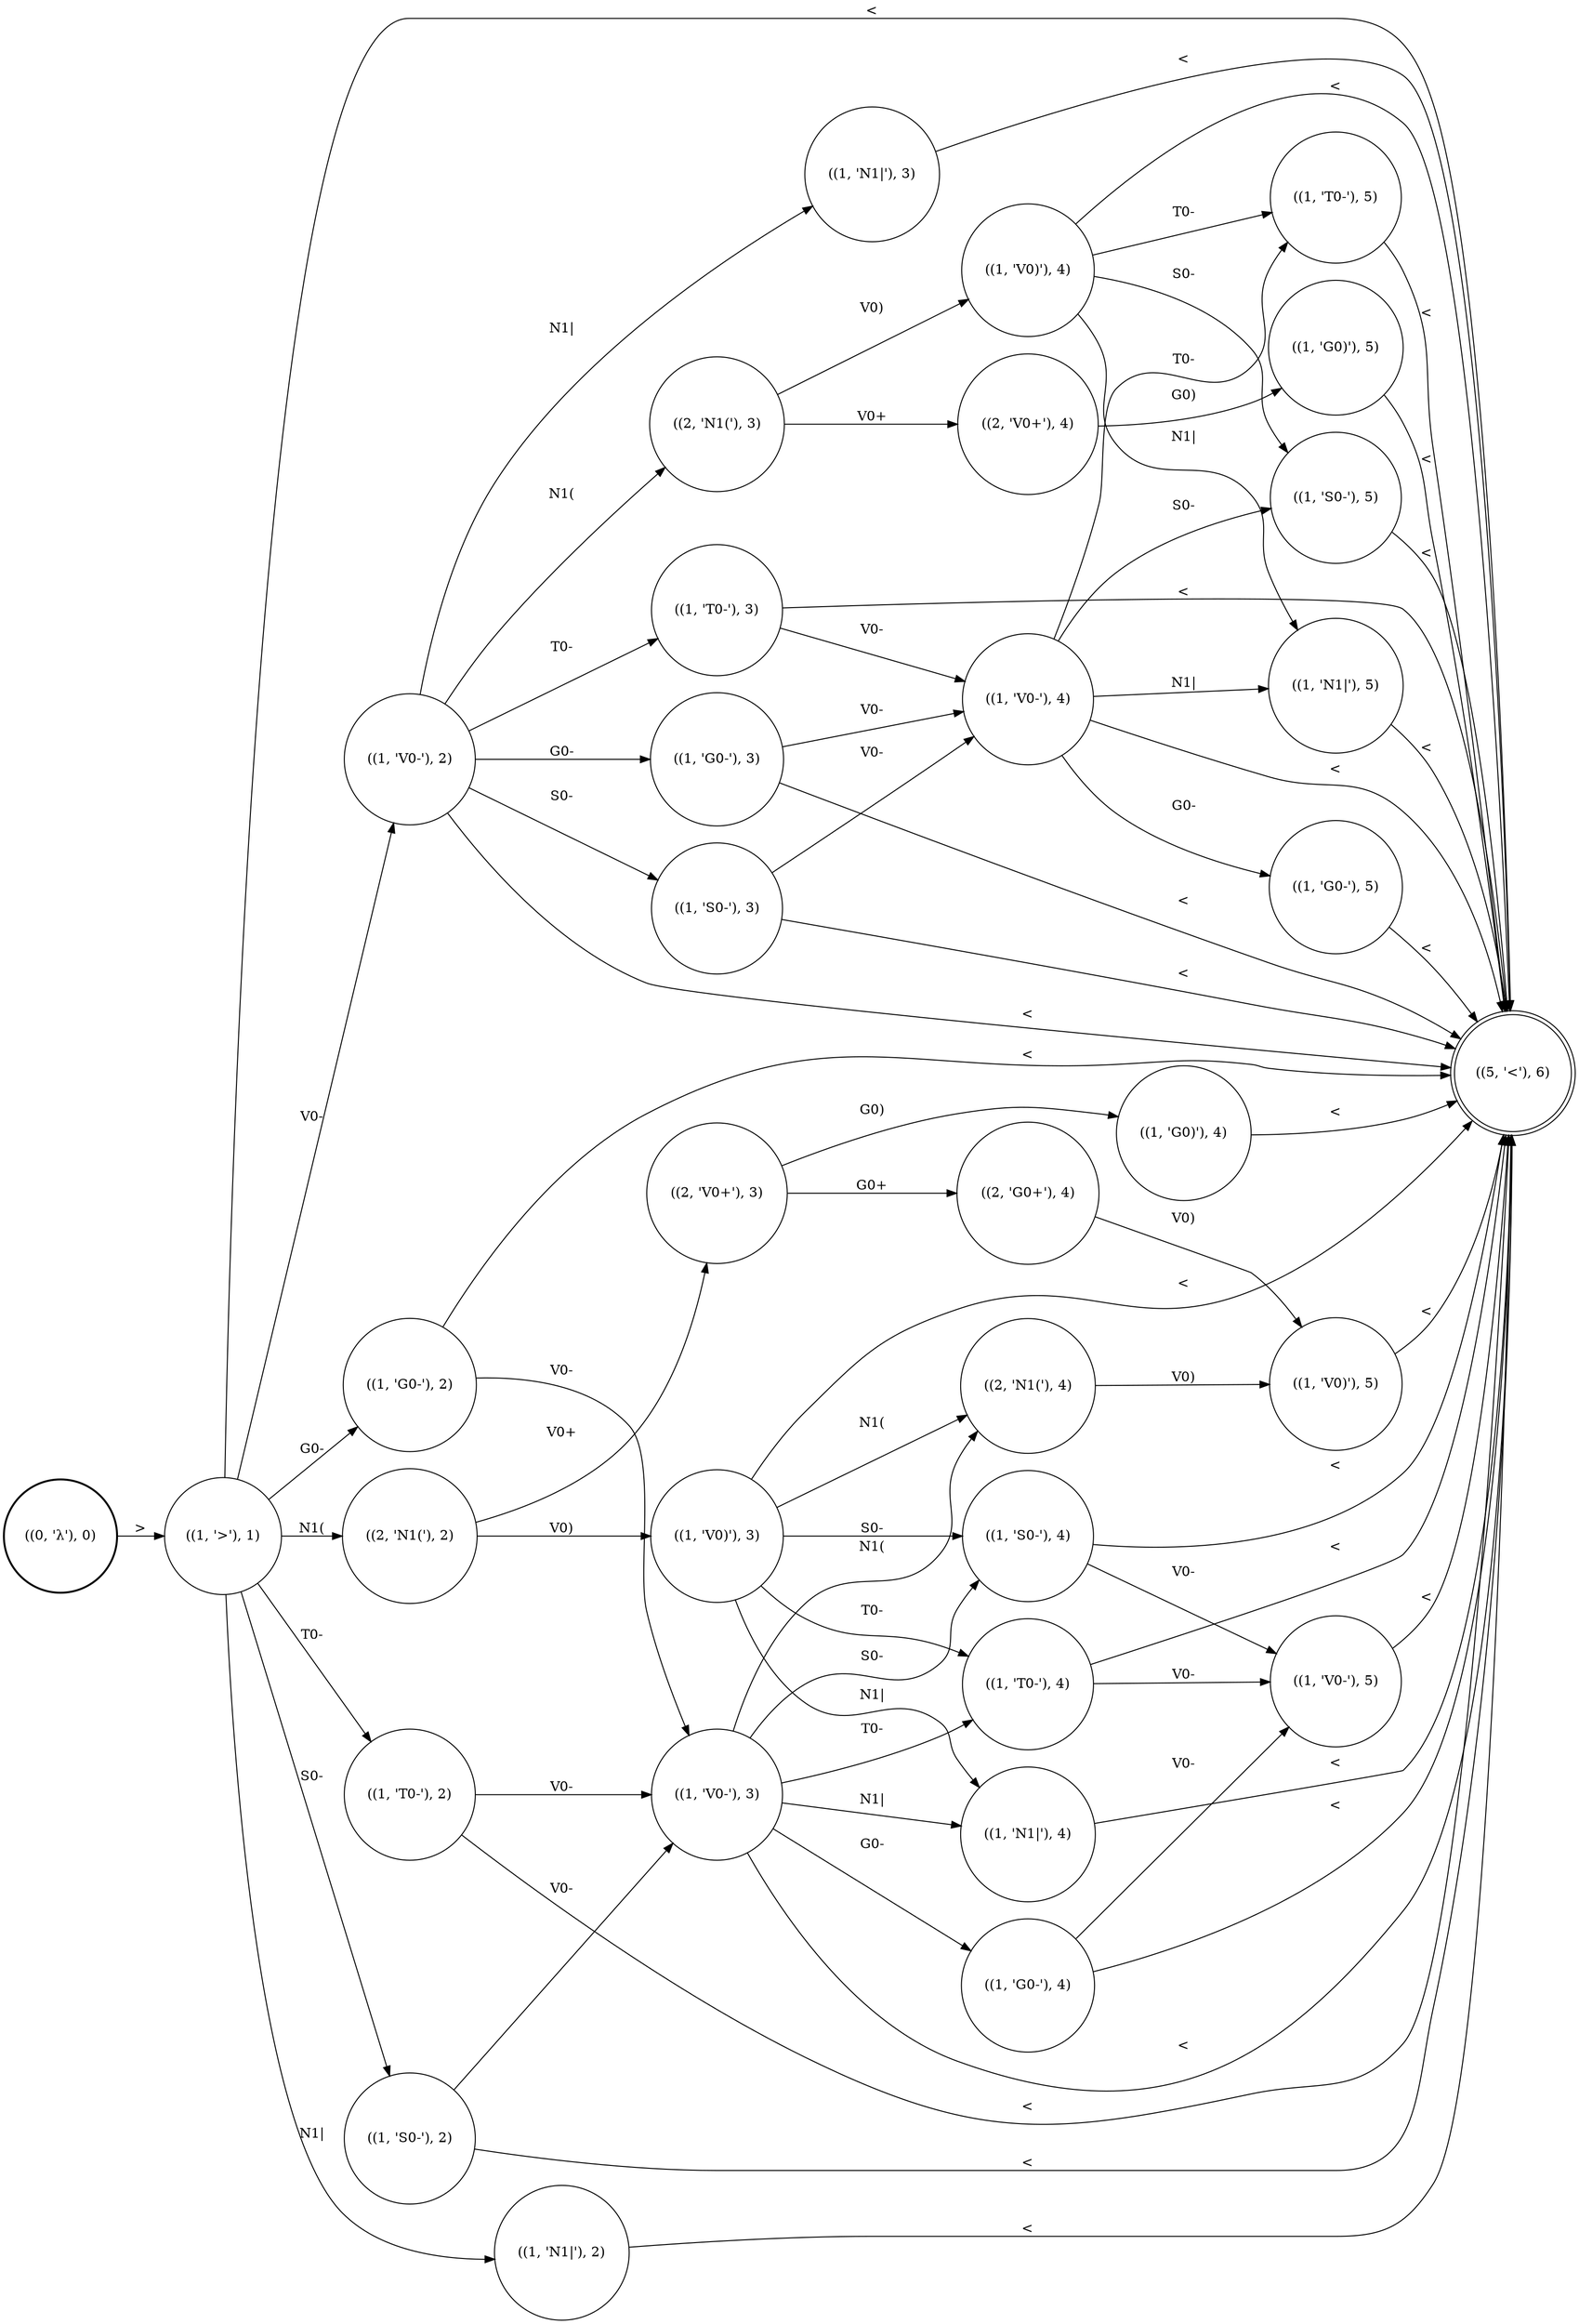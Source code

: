 digraph G {
rankdir=LR;
node [shape=circle]
0 [shape=doublecircle label="((5, '<'), 6)"]
1 [label="((2, 'V0+'), 3)"]
2 [label="((1, 'T0-'), 4)"]
3 [label="((1, 'S0-'), 3)"]
4 [label="((1, 'V0)'), 4)"]
5 [label="((2, 'G0+'), 4)"]
6 [label="((1, 'N1|'), 4)"]
7 [label="((1, 'S0-'), 4)"]
8 [label="((1, 'G0-'), 2)"]
9 [label="((2, 'N1('), 4)"]
10 [style=bold label="((0, 'λ'), 0)"]
11 [label="((1, 'T0-'), 5)"]
12 [label="((1, 'V0-'), 3)"]
13 [label="((1, 'V0)'), 5)"]
14 [label="((1, 'G0)'), 4)"]
15 [label="((1, 'N1|'), 3)"]
16 [label="((1, 'S0-'), 5)"]
17 [label="((1, 'G0-'), 5)"]
18 [label="((2, 'V0+'), 4)"]
19 [label="((1, 'V0-'), 2)"]
20 [label="((1, '>'), 1)"]
21 [label="((2, 'N1('), 2)"]
22 [label="((1, 'G0)'), 5)"]
23 [label="((1, 'T0-'), 2)"]
24 [label="((1, 'N1|'), 2)"]
25 [label="((1, 'G0-'), 4)"]
26 [label="((1, 'V0-'), 5)"]
27 [label="((2, 'N1('), 3)"]
28 [label="((1, 'T0-'), 3)"]
29 [label="((1, 'S0-'), 2)"]
30 [label="((1, 'N1|'), 5)"]
31 [label="((1, 'V0)'), 3)"]
32 [label="((1, 'V0-'), 4)"]
33 [label="((1, 'G0-'), 3)"]
20 -> 8 [label="G0-"]
32 -> 17 [label="G0-"]
3 -> 32 [label="V0-"]
20 -> 23 [label="T0-"]
32 -> 11 [label="T0-"]
28 -> 32 [label="V0-"]
20 -> 0 [label="<"]
32 -> 16 [label="S0-"]
28 -> 0 [label="<"]
20 -> 29 [label="S0-"]
32 -> 30 [label="N1|"]
1 -> 5 [label="G0+"]
15 -> 0 [label="<"]
20 -> 24 [label="N1|"]
32 -> 0 [label="<"]
31 -> 7 [label="S0-"]
20 -> 19 [label="V0-"]
11 -> 0 [label="<"]
31 -> 6 [label="N1|"]
19 -> 27 [label="N1("]
13 -> 0 [label="<"]
31 -> 9 [label="N1("]
19 -> 33 [label="G0-"]
22 -> 0 [label="<"]
31 -> 2 [label="T0-"]
19 -> 28 [label="T0-"]
30 -> 0 [label="<"]
3 -> 0 [label="<"]
31 -> 0 [label="<"]
19 -> 3 [label="S0-"]
17 -> 0 [label="<"]
33 -> 0 [label="<"]
9 -> 13 [label="V0)"]
19 -> 15 [label="N1|"]
16 -> 0 [label="<"]
33 -> 32 [label="V0-"]
19 -> 0 [label="<"]
26 -> 0 [label="<"]
18 -> 22 [label="G0)"]
24 -> 0 [label="<"]
21 -> 1 [label="V0+"]
2 -> 26 [label="V0-"]
21 -> 31 [label="V0)"]
2 -> 0 [label="<"]
8 -> 0 [label="<"]
8 -> 12 [label="V0-"]
5 -> 13 [label="V0)"]
29 -> 0 [label="<"]
4 -> 16 [label="S0-"]
29 -> 12 [label="V0-"]
4 -> 30 [label="N1|"]
23 -> 12 [label="V0-"]
23 -> 0 [label="<"]
4 -> 11 [label="T0-"]
12 -> 9 [label="N1("]
4 -> 0 [label="<"]
12 -> 25 [label="G0-"]
6 -> 0 [label="<"]
12 -> 2 [label="T0-"]
14 -> 0 [label="<"]
12 -> 7 [label="S0-"]
25 -> 0 [label="<"]
12 -> 6 [label="N1|"]
25 -> 26 [label="V0-"]
12 -> 0 [label="<"]
7 -> 0 [label="<"]
27 -> 18 [label="V0+"]
7 -> 26 [label="V0-"]
27 -> 4 [label="V0)"]
1 -> 14 [label="G0)"]
10 -> 20 [label=">"]
20 -> 21 [label="N1("]
}
